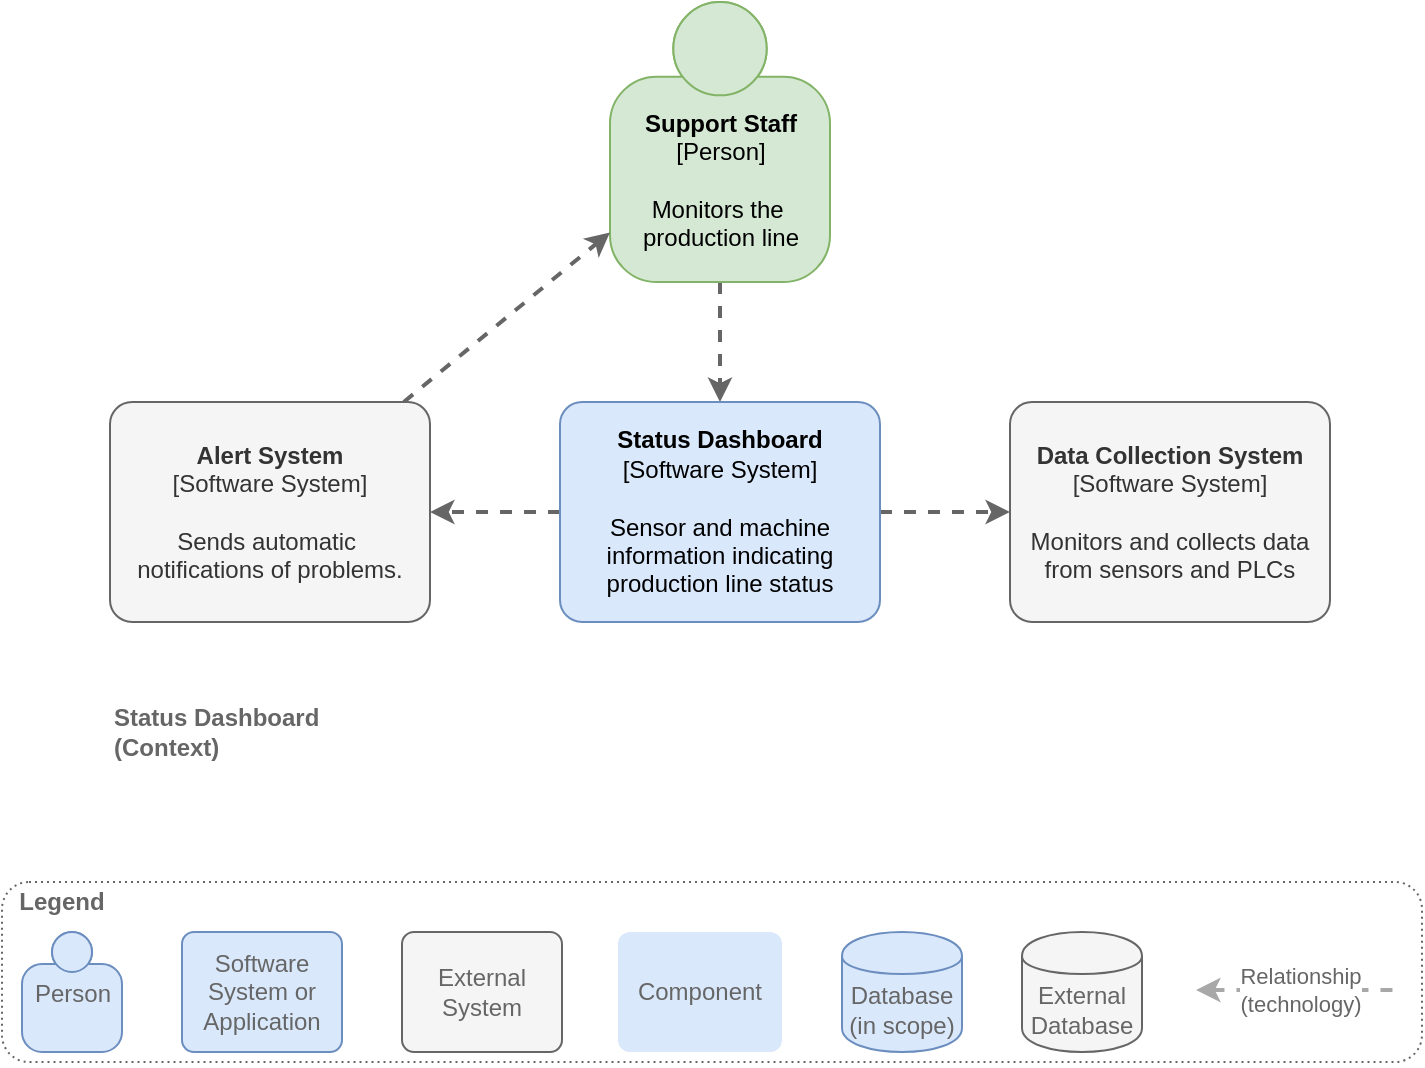 <mxfile version="13.4.9" type="device" pages="4"><diagram id="zNMGI6wU0Mi8Qe2H5Q59" name="C4 Context"><mxGraphModel dx="1029" dy="627" grid="1" gridSize="10" guides="1" tooltips="1" connect="1" arrows="1" fold="1" page="1" pageScale="1" pageWidth="827" pageHeight="1169" math="0" shadow="0"><root><mxCell id="0"/><mxCell id="1" parent="0"/><mxCell id="jk53wvajYcKSA50TNXrv-11" style="edgeStyle=orthogonalEdgeStyle;rounded=0;orthogonalLoop=1;jettySize=auto;html=1;dashed=1;strokeColor=#666666;strokeWidth=2;fillColor=#f5f5f5;" edge="1" parent="1" source="jk53wvajYcKSA50TNXrv-1" target="jk53wvajYcKSA50TNXrv-7"><mxGeometry relative="1" as="geometry"/></mxCell><mxCell id="jk53wvajYcKSA50TNXrv-1" value="&lt;b&gt;Support Staff&lt;/b&gt;&lt;br&gt;&lt;div&gt;[Person]&lt;/div&gt;&lt;br&gt;&lt;div&gt;Monitors the&amp;nbsp;&lt;/div&gt;&lt;div&gt;production line&lt;/div&gt;" style="html=1;dashed=0;whitespace=wrap;fillColor=#d5e8d4;strokeColor=#82b366;shape=mxgraph.c4.person;align=center;points=[[0.5,0,0],[1,0.5,0],[1,0.75,0],[0.75,1,0],[0.5,1,0],[0.25,1,0],[0,0.75,0],[0,0.5,0]];" vertex="1" parent="1"><mxGeometry x="363" y="40" width="110.0" height="140" as="geometry"/></mxCell><mxCell id="jk53wvajYcKSA50TNXrv-9" style="edgeStyle=orthogonalEdgeStyle;rounded=0;orthogonalLoop=1;jettySize=auto;html=1;dashed=1;strokeWidth=2;fillColor=#f5f5f5;strokeColor=#666666;" edge="1" parent="1" source="jk53wvajYcKSA50TNXrv-7" target="jk53wvajYcKSA50TNXrv-8"><mxGeometry relative="1" as="geometry"/></mxCell><mxCell id="jk53wvajYcKSA50TNXrv-20" style="edgeStyle=none;rounded=0;orthogonalLoop=1;jettySize=auto;html=1;dashed=1;strokeColor=#666666;strokeWidth=2;fillColor=#f5f5f5;" edge="1" parent="1" source="jk53wvajYcKSA50TNXrv-7" target="jk53wvajYcKSA50TNXrv-12"><mxGeometry relative="1" as="geometry"><mxPoint x="513" y="295" as="targetPoint"/></mxGeometry></mxCell><UserObject label="&lt;b&gt;Status Dashboard&lt;/b&gt;&lt;div&gt;[Software System]&lt;/div&gt;&lt;br&gt;&lt;div&gt;Sensor and machine information indicating production line status&lt;/div&gt;" link="data:page/id,7UhaJ9ljh7ebol46HkWr" id="jk53wvajYcKSA50TNXrv-7"><mxCell style="rounded=1;whiteSpace=wrap;html=1;labelBackgroundColor=none;fillColor=#dae8fc;align=center;arcSize=10;strokeColor=#6c8ebf;points=[[0.25,0,0],[0.5,0,0],[0.75,0,0],[1,0.25,0],[1,0.5,0],[1,0.75,0],[0.75,1,0],[0.5,1,0],[0.25,1,0],[0,0.75,0],[0,0.5,0],[0,0.25,0]];" vertex="1" parent="1"><mxGeometry x="338" y="240" width="160" height="110.0" as="geometry"/></mxCell></UserObject><mxCell id="jk53wvajYcKSA50TNXrv-14" style="rounded=0;orthogonalLoop=1;jettySize=auto;html=1;dashed=1;strokeColor=#666666;strokeWidth=2;fillColor=#f5f5f5;" edge="1" parent="1" source="jk53wvajYcKSA50TNXrv-8" target="jk53wvajYcKSA50TNXrv-1"><mxGeometry relative="1" as="geometry"/></mxCell><mxCell id="jk53wvajYcKSA50TNXrv-8" value="&lt;b&gt;Alert System&lt;/b&gt;&lt;div&gt;[Software System]&lt;/div&gt;&lt;br&gt;&lt;div&gt;Sends automatic&amp;nbsp;&lt;/div&gt;&lt;div&gt;notifications of problems.&lt;/div&gt;" style="rounded=1;whiteSpace=wrap;html=1;labelBackgroundColor=none;fillColor=#f5f5f5;fontColor=#333333;align=center;arcSize=10;strokeColor=#666666;points=[[0.25,0,0],[0.5,0,0],[0.75,0,0],[1,0.25,0],[1,0.5,0],[1,0.75,0],[0.75,1,0],[0.5,1,0],[0.25,1,0],[0,0.75,0],[0,0.5,0],[0,0.25,0]];" vertex="1" parent="1"><mxGeometry x="113" y="240" width="160" height="110.0" as="geometry"/></mxCell><mxCell id="jk53wvajYcKSA50TNXrv-12" value="&lt;b&gt;Data Collection System&lt;/b&gt;&lt;br&gt;&lt;div&gt;[Software System]&lt;/div&gt;&lt;br&gt;&lt;div&gt;Monitors and collects data from sensors and PLCs&lt;/div&gt;" style="rounded=1;whiteSpace=wrap;html=1;labelBackgroundColor=none;fillColor=#f5f5f5;fontColor=#333333;align=center;arcSize=10;strokeColor=#666666;points=[[0.25,0,0],[0.5,0,0],[0.75,0,0],[1,0.25,0],[1,0.5,0],[1,0.75,0],[0.75,1,0],[0.5,1,0],[0.25,1,0],[0,0.75,0],[0,0.5,0],[0,0.25,0]];" vertex="1" parent="1"><mxGeometry x="563" y="240" width="160" height="110.0" as="geometry"/></mxCell><mxCell id="GE-451ExGiaeum3p-hQv-1" value="&lt;b&gt;Status Dashboard&lt;br&gt;(Context)&lt;/b&gt;" style="text;html=1;align=left;verticalAlign=middle;resizable=0;points=[];autosize=1;fontColor=#666666;" vertex="1" parent="1"><mxGeometry x="113" y="390" width="120" height="30" as="geometry"/></mxCell><mxCell id="h5SEYO69SvPTGG7hqyfk-1" value="" style="group" vertex="1" connectable="0" parent="1"><mxGeometry x="59" y="480" width="710" height="90" as="geometry"/></mxCell><mxCell id="h5SEYO69SvPTGG7hqyfk-2" value="" style="rounded=1;whiteSpace=wrap;html=1;fillColor=none;strokeColor=#666666;dashed=1;dashPattern=1 2;fontColor=#666666;" vertex="1" parent="h5SEYO69SvPTGG7hqyfk-1"><mxGeometry width="710" height="90" as="geometry"/></mxCell><mxCell id="h5SEYO69SvPTGG7hqyfk-3" value="&lt;br&gt;&lt;div&gt;Person&lt;/div&gt;&lt;br&gt;&lt;div&gt;&lt;br&gt;&lt;/div&gt;" style="html=1;dashed=0;whitespace=wrap;fillColor=#DAE8FC;strokeColor=#6C8EBF;shape=mxgraph.c4.person;align=center;points=[[0.5,0,0],[1,0.5,0],[1,0.75,0],[0.75,1,0],[0.5,1,0],[0.25,1,0],[0,0.75,0],[0,0.5,0]];fontColor=#666666;" vertex="1" parent="h5SEYO69SvPTGG7hqyfk-1"><mxGeometry x="10" y="25" width="50" height="60" as="geometry"/></mxCell><mxCell id="h5SEYO69SvPTGG7hqyfk-4" value="Software System or Application" style="rounded=1;whiteSpace=wrap;html=1;labelBackgroundColor=none;fillColor=#dae8fc;align=center;arcSize=10;strokeColor=#6c8ebf;points=[[0.25,0,0],[0.5,0,0],[0.75,0,0],[1,0.25,0],[1,0.5,0],[1,0.75,0],[0.75,1,0],[0.5,1,0],[0.25,1,0],[0,0.75,0],[0,0.5,0],[0,0.25,0]];fontColor=#666666;" vertex="1" parent="h5SEYO69SvPTGG7hqyfk-1"><mxGeometry x="90" y="25" width="80" height="60" as="geometry"/></mxCell><mxCell id="h5SEYO69SvPTGG7hqyfk-5" value="External System" style="rounded=1;whiteSpace=wrap;html=1;labelBackgroundColor=none;fillColor=#f5f5f5;align=center;arcSize=10;strokeColor=#666666;points=[[0.25,0,0],[0.5,0,0],[0.75,0,0],[1,0.25,0],[1,0.5,0],[1,0.75,0],[0.75,1,0],[0.5,1,0],[0.25,1,0],[0,0.75,0],[0,0.5,0],[0,0.25,0]];fontColor=#666666;" vertex="1" parent="h5SEYO69SvPTGG7hqyfk-1"><mxGeometry x="200" y="25" width="80" height="60" as="geometry"/></mxCell><mxCell id="h5SEYO69SvPTGG7hqyfk-6" value="Component" style="rounded=1;whiteSpace=wrap;html=1;labelBackgroundColor=none;fillColor=#dae8fc;align=center;arcSize=10;points=[[0.25,0,0],[0.5,0,0],[0.75,0,0],[1,0.25,0],[1,0.5,0],[1,0.75,0],[0.75,1,0],[0.5,1,0],[0.25,1,0],[0,0.75,0],[0,0.5,0],[0,0.25,0]];strokeColor=none;fontColor=#666666;" vertex="1" parent="h5SEYO69SvPTGG7hqyfk-1"><mxGeometry x="308" y="25" width="82" height="60" as="geometry"/></mxCell><mxCell id="h5SEYO69SvPTGG7hqyfk-7" value="Database&lt;br&gt;(in scope)" style="shape=cylinder;whiteSpace=wrap;html=1;boundedLbl=1;rounded=0;labelBackgroundColor=none;fillColor=#dae8fc;fontSize=12;align=center;strokeColor=#6c8ebf;points=[[0.5,0,0],[1,0.25,0],[1,0.5,0],[1,0.75,0],[0.5,1,0],[0,0.75,0],[0,0.5,0],[0,0.25,0]];fontColor=#666666;" vertex="1" parent="h5SEYO69SvPTGG7hqyfk-1"><mxGeometry x="420" y="25" width="60" height="60" as="geometry"/></mxCell><mxCell id="h5SEYO69SvPTGG7hqyfk-8" value="External Database" style="shape=cylinder;whiteSpace=wrap;html=1;boundedLbl=1;rounded=0;labelBackgroundColor=none;fillColor=#f5f5f5;fontSize=12;align=center;strokeColor=#666666;points=[[0.5,0,0],[1,0.25,0],[1,0.5,0],[1,0.75,0],[0.5,1,0],[0,0.75,0],[0,0.5,0],[0,0.25,0]];fontColor=#666666;" vertex="1" parent="h5SEYO69SvPTGG7hqyfk-1"><mxGeometry x="510" y="25" width="60" height="60" as="geometry"/></mxCell><mxCell id="h5SEYO69SvPTGG7hqyfk-9" value="&lt;div style=&quot;text-align: left&quot;&gt;&lt;div style=&quot;text-align: center&quot;&gt;Relationship&lt;/div&gt;&lt;div style=&quot;text-align: center&quot;&gt;(technology)&lt;/div&gt;&lt;/div&gt;" style="edgeStyle=none;rounded=0;html=1;jettySize=auto;orthogonalLoop=1;strokeColor=#A8A8A8;strokeWidth=2;jumpStyle=none;dashed=1;startArrow=classic;startFill=1;endArrow=none;endFill=0;fontColor=#666666;" edge="1" parent="h5SEYO69SvPTGG7hqyfk-1"><mxGeometry width="200" relative="1" as="geometry"><mxPoint x="597" y="54" as="sourcePoint"/><mxPoint x="700" y="54" as="targetPoint"/></mxGeometry></mxCell><mxCell id="h5SEYO69SvPTGG7hqyfk-10" value="Legend" style="text;html=1;strokeColor=none;fillColor=none;align=center;verticalAlign=middle;whiteSpace=wrap;rounded=0;fontStyle=1;fontColor=#666666;" vertex="1" parent="h5SEYO69SvPTGG7hqyfk-1"><mxGeometry x="10" width="40" height="20" as="geometry"/></mxCell></root></mxGraphModel></diagram><diagram id="7UhaJ9ljh7ebol46HkWr" name="C4 Container"><mxGraphModel dx="1856" dy="627" grid="1" gridSize="10" guides="1" tooltips="1" connect="1" arrows="1" fold="1" page="1" pageScale="1" pageWidth="827" pageHeight="1169" math="0" shadow="0"><root><mxCell id="6M9tTkYtrs8H_QPtwX7E-0"/><mxCell id="6M9tTkYtrs8H_QPtwX7E-1" parent="6M9tTkYtrs8H_QPtwX7E-0"/><mxCell id="Lo3G5a3L0KlLAlPScO4L-8" value="&lt;div style=&quot;text-align: left&quot;&gt;&lt;b&gt;Status Dashboard&lt;/b&gt;&lt;/div&gt;&lt;div style=&quot;text-align: left&quot;&gt;&lt;b&gt;[Container]&lt;/b&gt;&lt;/div&gt;" style="rounded=1;whiteSpace=wrap;html=1;labelBackgroundColor=none;align=left;arcSize=1;verticalAlign=bottom;points=[[0.25,0,0],[0.5,0,0],[0.75,0,0],[1,0.25,0],[1,0.5,0],[1,0.75,0],[0.75,1,0],[0.5,1,0],[0.25,1,0],[0,0.75,0],[0,0.5,0],[0,0.25,0]];strokeColor=#666666;fontColor=#666666;" vertex="1" parent="6M9tTkYtrs8H_QPtwX7E-1"><mxGeometry x="55" y="200" width="565" height="370" as="geometry"/></mxCell><mxCell id="Yp7cin7JLuj4T4xYWAXs-0" style="edgeStyle=orthogonalEdgeStyle;rounded=0;orthogonalLoop=1;jettySize=auto;html=1;dashed=1;strokeColor=#666666;strokeWidth=2;fillColor=#f5f5f5;" edge="1" parent="6M9tTkYtrs8H_QPtwX7E-1" source="Yp7cin7JLuj4T4xYWAXs-1" target="Yp7cin7JLuj4T4xYWAXs-4"><mxGeometry relative="1" as="geometry"/></mxCell><mxCell id="Yp7cin7JLuj4T4xYWAXs-1" value="&lt;b&gt;Support Staff&lt;/b&gt;&lt;br&gt;&lt;div&gt;[Person]&lt;/div&gt;&lt;br&gt;&lt;div&gt;Monitors the&amp;nbsp;&lt;/div&gt;&lt;div&gt;production line&lt;/div&gt;" style="html=1;dashed=0;whitespace=wrap;fillColor=#d5e8d4;strokeColor=#82b366;shape=mxgraph.c4.person;align=center;points=[[0.5,0,0],[1,0.5,0],[1,0.75,0],[0.75,1,0],[0.5,1,0],[0.25,1,0],[0,0.75,0],[0,0.5,0]];" vertex="1" parent="6M9tTkYtrs8H_QPtwX7E-1"><mxGeometry x="369" y="40" width="110.0" height="140" as="geometry"/></mxCell><mxCell id="Yp7cin7JLuj4T4xYWAXs-2" style="edgeStyle=orthogonalEdgeStyle;rounded=0;orthogonalLoop=1;jettySize=auto;html=1;dashed=1;strokeWidth=2;fillColor=#f5f5f5;strokeColor=#666666;" edge="1" parent="6M9tTkYtrs8H_QPtwX7E-1" source="Yp7cin7JLuj4T4xYWAXs-4" target="Yp7cin7JLuj4T4xYWAXs-6"><mxGeometry relative="1" as="geometry"/></mxCell><mxCell id="pFiWOoE0-NWYzhs1r_mV-3" value="Makes API calls to&lt;br&gt;(REST API)" style="edgeLabel;html=1;align=center;verticalAlign=middle;resizable=0;points=[];" vertex="1" connectable="0" parent="Yp7cin7JLuj4T4xYWAXs-2"><mxGeometry x="0.15" relative="1" as="geometry"><mxPoint as="offset"/></mxGeometry></mxCell><mxCell id="Yp7cin7JLuj4T4xYWAXs-10" style="edgeStyle=none;rounded=0;orthogonalLoop=1;jettySize=auto;html=1;dashed=1;strokeColor=#666666;strokeWidth=2;fillColor=#f5f5f5;" edge="1" parent="6M9tTkYtrs8H_QPtwX7E-1" source="Lo3G5a3L0KlLAlPScO4L-0" target="Yp7cin7JLuj4T4xYWAXs-8"><mxGeometry relative="1" as="geometry"/></mxCell><mxCell id="Yp7cin7JLuj4T4xYWAXs-11" value="Makes API calls to&amp;nbsp;&lt;br&gt;(REST API)" style="edgeLabel;html=1;align=center;verticalAlign=middle;resizable=0;points=[];" vertex="1" connectable="0" parent="Yp7cin7JLuj4T4xYWAXs-10"><mxGeometry x="-0.481" relative="1" as="geometry"><mxPoint x="28" as="offset"/></mxGeometry></mxCell><UserObject label="&lt;b&gt;Web Application&lt;/b&gt;&lt;div&gt;[Container: HTML5/ JavaScript]&lt;/div&gt;&lt;br&gt;&lt;div&gt;Status Dashboard&lt;/div&gt;" link="data:page/id,2XVK7RYDKxdhMDquu4st" id="Yp7cin7JLuj4T4xYWAXs-4"><mxCell style="rounded=1;whiteSpace=wrap;html=1;labelBackgroundColor=none;fillColor=#dae8fc;fontColor=#000000;align=center;arcSize=10;strokeColor=#6c8ebf;points=[[0.25,0,0],[0.5,0,0],[0.75,0,0],[1,0.25,0],[1,0.5,0],[1,0.75,0],[0.75,1,0],[0.5,1,0],[0.25,1,0],[0,0.75,0],[0,0.5,0],[0,0.25,0]];fontFamily=Helvetica;fontSize=12;" vertex="1" parent="6M9tTkYtrs8H_QPtwX7E-1"><mxGeometry x="344" y="230" width="160" height="110.0" as="geometry"/></mxCell></UserObject><mxCell id="Yp7cin7JLuj4T4xYWAXs-5" style="rounded=0;orthogonalLoop=1;jettySize=auto;html=1;dashed=1;strokeColor=#666666;strokeWidth=2;fillColor=#f5f5f5;edgeStyle=orthogonalEdgeStyle;" edge="1" parent="6M9tTkYtrs8H_QPtwX7E-1" source="Yp7cin7JLuj4T4xYWAXs-6" target="Yp7cin7JLuj4T4xYWAXs-1"><mxGeometry relative="1" as="geometry"><Array as="points"><mxPoint x="-60" y="130"/></Array></mxGeometry></mxCell><mxCell id="pFiWOoE0-NWYzhs1r_mV-5" value="Sends notifications to&lt;br&gt;(SMS)" style="edgeLabel;html=1;align=center;verticalAlign=middle;resizable=0;points=[];" vertex="1" connectable="0" parent="Yp7cin7JLuj4T4xYWAXs-5"><mxGeometry x="0.335" y="-1" relative="1" as="geometry"><mxPoint as="offset"/></mxGeometry></mxCell><mxCell id="Yp7cin7JLuj4T4xYWAXs-6" value="&lt;b&gt;Alert System&lt;/b&gt;&lt;div&gt;[Software System]&lt;/div&gt;&lt;br&gt;&lt;div&gt;Sends automatic&amp;nbsp;&lt;/div&gt;&lt;div&gt;notifications of problems.&lt;/div&gt;" style="rounded=1;whiteSpace=wrap;html=1;labelBackgroundColor=none;fillColor=#f5f5f5;fontColor=#333333;align=center;arcSize=10;strokeColor=#666666;points=[[0.25,0,0],[0.5,0,0],[0.75,0,0],[1,0.25,0],[1,0.5,0],[1,0.75,0],[0.75,1,0],[0.5,1,0],[0.25,1,0],[0,0.75,0],[0,0.5,0],[0,0.25,0]];" vertex="1" parent="6M9tTkYtrs8H_QPtwX7E-1"><mxGeometry x="-140" y="230" width="160" height="110.0" as="geometry"/></mxCell><mxCell id="Yp7cin7JLuj4T4xYWAXs-9" style="edgeStyle=none;rounded=0;orthogonalLoop=1;jettySize=auto;html=1;dashed=1;strokeColor=#666666;strokeWidth=2;fillColor=#f5f5f5;" edge="1" parent="6M9tTkYtrs8H_QPtwX7E-1" source="Yp7cin7JLuj4T4xYWAXs-7" target="Yp7cin7JLuj4T4xYWAXs-8"><mxGeometry relative="1" as="geometry"/></mxCell><mxCell id="pFiWOoE0-NWYzhs1r_mV-6" value="Writes to&lt;br&gt;(Influx REST)" style="edgeLabel;html=1;align=center;verticalAlign=middle;resizable=0;points=[];" vertex="1" connectable="0" parent="Yp7cin7JLuj4T4xYWAXs-9"><mxGeometry x="-0.384" relative="1" as="geometry"><mxPoint y="10" as="offset"/></mxGeometry></mxCell><mxCell id="Yp7cin7JLuj4T4xYWAXs-7" value="&lt;b&gt;Data Collection System&lt;/b&gt;&lt;br&gt;&lt;div&gt;[Software System]&lt;/div&gt;&lt;br&gt;&lt;div&gt;Monitors and collects data from sensors and PLCs&lt;/div&gt;" style="rounded=1;whiteSpace=wrap;html=1;labelBackgroundColor=none;fillColor=#f5f5f5;fontColor=#333333;align=center;arcSize=10;strokeColor=#666666;points=[[0.25,0,0],[0.5,0,0],[0.75,0,0],[1,0.25,0],[1,0.5,0],[1,0.75,0],[0.75,1,0],[0.5,1,0],[0.25,1,0],[0,0.75,0],[0,0.5,0],[0,0.25,0]];" vertex="1" parent="6M9tTkYtrs8H_QPtwX7E-1"><mxGeometry x="650" y="230" width="160" height="110.0" as="geometry"/></mxCell><mxCell id="Yp7cin7JLuj4T4xYWAXs-8" value="&lt;span&gt;&lt;b&gt;Database&lt;/b&gt;&lt;/span&gt;&lt;div&gt;[Container:&amp;nbsp;Time Series Database (Influx)]&lt;/div&gt;&lt;br&gt;&lt;div&gt;Description&lt;/div&gt;" style="shape=cylinder;whiteSpace=wrap;html=1;boundedLbl=1;rounded=0;labelBackgroundColor=none;fillColor=#f5f5f5;fontSize=12;fontColor=#333333;align=center;strokeColor=#666666;points=[[0.5,0,0],[1,0.25,0],[1,0.5,0],[1,0.75,0],[0.5,1,0],[0,0.75,0],[0,0.5,0],[0,0.25,0]];" vertex="1" parent="6M9tTkYtrs8H_QPtwX7E-1"><mxGeometry x="650" y="405" width="160" height="140" as="geometry"/></mxCell><mxCell id="Lo3G5a3L0KlLAlPScO4L-4" style="edgeStyle=none;rounded=0;orthogonalLoop=1;jettySize=auto;html=1;dashed=1;strokeColor=#666666;strokeWidth=2;fillColor=#f5f5f5;" edge="1" parent="6M9tTkYtrs8H_QPtwX7E-1" source="Lo3G5a3L0KlLAlPScO4L-0" target="Lo3G5a3L0KlLAlPScO4L-2"><mxGeometry relative="1" as="geometry"/></mxCell><mxCell id="pFiWOoE0-NWYzhs1r_mV-0" value="Sends data to&lt;br&gt;(JSON)" style="edgeLabel;html=1;align=center;verticalAlign=middle;resizable=0;points=[];" vertex="1" connectable="0" parent="Lo3G5a3L0KlLAlPScO4L-4"><mxGeometry x="0.024" y="-1" relative="1" as="geometry"><mxPoint as="offset"/></mxGeometry></mxCell><mxCell id="Lo3G5a3L0KlLAlPScO4L-0" value="&lt;span&gt;&lt;b&gt;API Service&lt;/b&gt;&lt;/span&gt;&lt;br&gt;&lt;div&gt;[Container: Java / Python&lt;span&gt;]&lt;/span&gt;&lt;/div&gt;&lt;br&gt;&lt;div&gt;&lt;br&gt;&lt;/div&gt;" style="rounded=1;whiteSpace=wrap;html=1;labelBackgroundColor=none;fillColor=#dae8fc;fontColor=#000000;align=center;arcSize=10;strokeColor=#6c8ebf;points=[[0.25,0,0],[0.5,0,0],[0.75,0,0],[1,0.25,0],[1,0.5,0],[1,0.75,0],[0.75,1,0],[0.5,1,0],[0.25,1,0],[0,0.75,0],[0,0.5,0],[0,0.25,0]];" vertex="1" parent="6M9tTkYtrs8H_QPtwX7E-1"><mxGeometry x="344" y="420" width="160" height="110.0" as="geometry"/></mxCell><mxCell id="Lo3G5a3L0KlLAlPScO4L-1" value="" style="edgeStyle=none;rounded=0;orthogonalLoop=1;jettySize=auto;html=1;dashed=1;strokeColor=#666666;strokeWidth=2;fillColor=#f5f5f5;" edge="1" parent="6M9tTkYtrs8H_QPtwX7E-1" source="Yp7cin7JLuj4T4xYWAXs-4" target="Lo3G5a3L0KlLAlPScO4L-0"><mxGeometry relative="1" as="geometry"/></mxCell><mxCell id="pFiWOoE0-NWYzhs1r_mV-1" value="Makes requests to &lt;br&gt;(JSON)" style="edgeLabel;html=1;align=center;verticalAlign=middle;resizable=0;points=[];" vertex="1" connectable="0" parent="Lo3G5a3L0KlLAlPScO4L-1"><mxGeometry x="-0.35" y="-1" relative="1" as="geometry"><mxPoint as="offset"/></mxGeometry></mxCell><mxCell id="Lo3G5a3L0KlLAlPScO4L-6" style="edgeStyle=none;rounded=0;orthogonalLoop=1;jettySize=auto;html=1;dashed=1;strokeColor=#666666;strokeWidth=2;fillColor=#f5f5f5;" edge="1" parent="6M9tTkYtrs8H_QPtwX7E-1" source="Lo3G5a3L0KlLAlPScO4L-2" target="Yp7cin7JLuj4T4xYWAXs-4"><mxGeometry relative="1" as="geometry"/></mxCell><mxCell id="pFiWOoE0-NWYzhs1r_mV-2" value="Sends data to&lt;br&gt;(HTML)" style="edgeLabel;html=1;align=center;verticalAlign=middle;resizable=0;points=[];" vertex="1" connectable="0" parent="Lo3G5a3L0KlLAlPScO4L-6"><mxGeometry x="-0.12" y="2" relative="1" as="geometry"><mxPoint as="offset"/></mxGeometry></mxCell><mxCell id="Lo3G5a3L0KlLAlPScO4L-2" value="&lt;span&gt;&lt;b&gt;Visualisation Dashboard&lt;/b&gt;&lt;/span&gt;&lt;br&gt;&lt;div&gt;[Container: Graphics libraries&amp;nbsp;&lt;span&gt;]&lt;/span&gt;&lt;/div&gt;&lt;br&gt;&lt;div&gt;&lt;br&gt;&lt;/div&gt;" style="rounded=1;whiteSpace=wrap;html=1;labelBackgroundColor=none;fillColor=#dae8fc;fontColor=#000000;align=center;arcSize=10;strokeColor=#6c8ebf;points=[[0.25,0,0],[0.5,0,0],[0.75,0,0],[1,0.25,0],[1,0.5,0],[1,0.75,0],[0.75,1,0],[0.5,1,0],[0.25,1,0],[0,0.75,0],[0,0.5,0],[0,0.25,0]];" vertex="1" parent="6M9tTkYtrs8H_QPtwX7E-1"><mxGeometry x="80" y="420" width="160" height="110.0" as="geometry"/></mxCell><mxCell id="QiddRuxN7tb21-jYyMJE-0" value="" style="group" vertex="1" connectable="0" parent="6M9tTkYtrs8H_QPtwX7E-1"><mxGeometry x="59" y="640" width="710" height="90" as="geometry"/></mxCell><mxCell id="QiddRuxN7tb21-jYyMJE-1" value="" style="rounded=1;whiteSpace=wrap;html=1;fillColor=none;strokeColor=#666666;dashed=1;dashPattern=1 2;fontColor=#666666;" vertex="1" parent="QiddRuxN7tb21-jYyMJE-0"><mxGeometry width="710" height="90" as="geometry"/></mxCell><mxCell id="QiddRuxN7tb21-jYyMJE-2" value="&lt;br&gt;&lt;div&gt;Person&lt;/div&gt;&lt;br&gt;&lt;div&gt;&lt;br&gt;&lt;/div&gt;" style="html=1;dashed=0;whitespace=wrap;fillColor=#DAE8FC;strokeColor=#6C8EBF;shape=mxgraph.c4.person;align=center;points=[[0.5,0,0],[1,0.5,0],[1,0.75,0],[0.75,1,0],[0.5,1,0],[0.25,1,0],[0,0.75,0],[0,0.5,0]];fontColor=#666666;" vertex="1" parent="QiddRuxN7tb21-jYyMJE-0"><mxGeometry x="10" y="25" width="50" height="60" as="geometry"/></mxCell><mxCell id="QiddRuxN7tb21-jYyMJE-3" value="Software System or Application" style="rounded=1;whiteSpace=wrap;html=1;labelBackgroundColor=none;fillColor=#dae8fc;align=center;arcSize=10;strokeColor=#6c8ebf;points=[[0.25,0,0],[0.5,0,0],[0.75,0,0],[1,0.25,0],[1,0.5,0],[1,0.75,0],[0.75,1,0],[0.5,1,0],[0.25,1,0],[0,0.75,0],[0,0.5,0],[0,0.25,0]];fontColor=#666666;" vertex="1" parent="QiddRuxN7tb21-jYyMJE-0"><mxGeometry x="90" y="25" width="80" height="60" as="geometry"/></mxCell><mxCell id="QiddRuxN7tb21-jYyMJE-4" value="External System" style="rounded=1;whiteSpace=wrap;html=1;labelBackgroundColor=none;fillColor=#f5f5f5;align=center;arcSize=10;strokeColor=#666666;points=[[0.25,0,0],[0.5,0,0],[0.75,0,0],[1,0.25,0],[1,0.5,0],[1,0.75,0],[0.75,1,0],[0.5,1,0],[0.25,1,0],[0,0.75,0],[0,0.5,0],[0,0.25,0]];fontColor=#666666;" vertex="1" parent="QiddRuxN7tb21-jYyMJE-0"><mxGeometry x="200" y="25" width="80" height="60" as="geometry"/></mxCell><mxCell id="QiddRuxN7tb21-jYyMJE-5" value="Component" style="rounded=1;whiteSpace=wrap;html=1;labelBackgroundColor=none;fillColor=#dae8fc;align=center;arcSize=10;points=[[0.25,0,0],[0.5,0,0],[0.75,0,0],[1,0.25,0],[1,0.5,0],[1,0.75,0],[0.75,1,0],[0.5,1,0],[0.25,1,0],[0,0.75,0],[0,0.5,0],[0,0.25,0]];strokeColor=none;fontColor=#666666;" vertex="1" parent="QiddRuxN7tb21-jYyMJE-0"><mxGeometry x="308" y="25" width="82" height="60" as="geometry"/></mxCell><mxCell id="QiddRuxN7tb21-jYyMJE-6" value="Database&lt;br&gt;(in scope)" style="shape=cylinder;whiteSpace=wrap;html=1;boundedLbl=1;rounded=0;labelBackgroundColor=none;fillColor=#dae8fc;fontSize=12;align=center;strokeColor=#6c8ebf;points=[[0.5,0,0],[1,0.25,0],[1,0.5,0],[1,0.75,0],[0.5,1,0],[0,0.75,0],[0,0.5,0],[0,0.25,0]];fontColor=#666666;" vertex="1" parent="QiddRuxN7tb21-jYyMJE-0"><mxGeometry x="420" y="25" width="60" height="60" as="geometry"/></mxCell><mxCell id="QiddRuxN7tb21-jYyMJE-7" value="External Database" style="shape=cylinder;whiteSpace=wrap;html=1;boundedLbl=1;rounded=0;labelBackgroundColor=none;fillColor=#f5f5f5;fontSize=12;align=center;strokeColor=#666666;points=[[0.5,0,0],[1,0.25,0],[1,0.5,0],[1,0.75,0],[0.5,1,0],[0,0.75,0],[0,0.5,0],[0,0.25,0]];fontColor=#666666;" vertex="1" parent="QiddRuxN7tb21-jYyMJE-0"><mxGeometry x="510" y="25" width="60" height="60" as="geometry"/></mxCell><mxCell id="QiddRuxN7tb21-jYyMJE-8" value="&lt;div style=&quot;text-align: left&quot;&gt;&lt;div style=&quot;text-align: center&quot;&gt;Relationship&lt;/div&gt;&lt;div style=&quot;text-align: center&quot;&gt;(technology)&lt;/div&gt;&lt;/div&gt;" style="edgeStyle=none;rounded=0;html=1;jettySize=auto;orthogonalLoop=1;strokeColor=#A8A8A8;strokeWidth=2;jumpStyle=none;dashed=1;startArrow=classic;startFill=1;endArrow=none;endFill=0;fontColor=#666666;" edge="1" parent="QiddRuxN7tb21-jYyMJE-0"><mxGeometry width="200" relative="1" as="geometry"><mxPoint x="597" y="54" as="sourcePoint"/><mxPoint x="700" y="54" as="targetPoint"/></mxGeometry></mxCell><mxCell id="QiddRuxN7tb21-jYyMJE-9" value="Legend" style="text;html=1;strokeColor=none;fillColor=none;align=center;verticalAlign=middle;whiteSpace=wrap;rounded=0;fontStyle=1;fontColor=#666666;" vertex="1" parent="QiddRuxN7tb21-jYyMJE-0"><mxGeometry x="10" width="40" height="20" as="geometry"/></mxCell></root></mxGraphModel></diagram><diagram id="2XVK7RYDKxdhMDquu4st" name="C4 Component"><mxGraphModel dx="1029" dy="627" grid="1" gridSize="10" guides="1" tooltips="1" connect="1" arrows="1" fold="1" page="1" pageScale="1" pageWidth="827" pageHeight="1169" math="0" shadow="0"><root><mxCell id="AVTp8zRlv71y_wTY7c-L-0"/><mxCell id="AVTp8zRlv71y_wTY7c-L-1" parent="AVTp8zRlv71y_wTY7c-L-0"/><mxCell id="ES5Gq84RkO1n-74JwgUG-0" value="&lt;div style=&quot;text-align: left&quot;&gt;&lt;b&gt;Web Application&lt;/b&gt;&lt;/div&gt;&lt;div style=&quot;text-align: left&quot;&gt;&lt;b&gt;[Component]&lt;/b&gt;&lt;/div&gt;" style="rounded=1;whiteSpace=wrap;html=1;labelBackgroundColor=none;fillColor=#ffffff;align=left;arcSize=1;verticalAlign=bottom;points=[[0.25,0,0],[0.5,0,0],[0.75,0,0],[1,0.25,0],[1,0.5,0],[1,0.75,0],[0.75,1,0],[0.5,1,0],[0.25,1,0],[0,0.75,0],[0,0.5,0],[0,0.25,0]];strokeColor=#666666;fontColor=#666666;" vertex="1" parent="AVTp8zRlv71y_wTY7c-L-1"><mxGeometry x="34" y="190" width="740" height="550" as="geometry"/></mxCell><mxCell id="ES5Gq84RkO1n-74JwgUG-1" style="edgeStyle=orthogonalEdgeStyle;rounded=0;orthogonalLoop=1;jettySize=auto;html=1;dashed=1;strokeColor=#666666;strokeWidth=2;fillColor=#f5f5f5;" edge="1" parent="AVTp8zRlv71y_wTY7c-L-1" source="ES5Gq84RkO1n-74JwgUG-2" target="ES5Gq84RkO1n-74JwgUG-3"><mxGeometry relative="1" as="geometry"/></mxCell><mxCell id="ES5Gq84RkO1n-74JwgUG-2" value="&lt;b&gt;Support Staff&lt;/b&gt;&lt;br&gt;&lt;div&gt;[Person]&lt;/div&gt;&lt;br&gt;&lt;div&gt;Monitors the&amp;nbsp;&lt;/div&gt;&lt;div&gt;production line&lt;/div&gt;" style="html=1;dashed=0;whitespace=wrap;fillColor=#d5e8d4;strokeColor=#82b366;shape=mxgraph.c4.person;align=center;points=[[0.5,0,0],[1,0.5,0],[1,0.75,0],[0.75,1,0],[0.5,1,0],[0.25,1,0],[0,0.75,0],[0,0.5,0]];" vertex="1" parent="AVTp8zRlv71y_wTY7c-L-1"><mxGeometry x="468" y="40" width="110.0" height="140" as="geometry"/></mxCell><mxCell id="ES5Gq84RkO1n-74JwgUG-13" value="" style="edgeStyle=orthogonalEdgeStyle;rounded=0;orthogonalLoop=1;jettySize=auto;html=1;dashed=1;strokeColor=#666666;strokeWidth=2;fillColor=#f5f5f5;" edge="1" parent="AVTp8zRlv71y_wTY7c-L-1" source="ES5Gq84RkO1n-74JwgUG-3" target="ES5Gq84RkO1n-74JwgUG-12"><mxGeometry relative="1" as="geometry"/></mxCell><mxCell id="ES5Gq84RkO1n-74JwgUG-29" value="Sends requests&lt;br&gt;(HTTPS)" style="edgeLabel;html=1;align=center;verticalAlign=middle;resizable=0;points=[];" vertex="1" connectable="0" parent="ES5Gq84RkO1n-74JwgUG-13"><mxGeometry x="-0.095" relative="1" as="geometry"><mxPoint as="offset"/></mxGeometry></mxCell><mxCell id="ES5Gq84RkO1n-74JwgUG-21" value="" style="rounded=0;orthogonalLoop=1;jettySize=auto;html=1;dashed=1;strokeColor=#666666;strokeWidth=2;fillColor=#f5f5f5;" edge="1" parent="AVTp8zRlv71y_wTY7c-L-1" source="ES5Gq84RkO1n-74JwgUG-3" target="ES5Gq84RkO1n-74JwgUG-20"><mxGeometry relative="1" as="geometry"/></mxCell><mxCell id="ES5Gq84RkO1n-74JwgUG-22" value="" style="edgeStyle=none;rounded=0;orthogonalLoop=1;jettySize=auto;html=1;dashed=1;strokeColor=#666666;strokeWidth=2;fillColor=#f5f5f5;" edge="1" parent="AVTp8zRlv71y_wTY7c-L-1" source="ES5Gq84RkO1n-74JwgUG-3" target="ES5Gq84RkO1n-74JwgUG-20"><mxGeometry relative="1" as="geometry"/></mxCell><mxCell id="ES5Gq84RkO1n-74JwgUG-30" value="Set up parameters&lt;br&gt;(HTML)" style="edgeLabel;html=1;align=center;verticalAlign=middle;resizable=0;points=[];" vertex="1" connectable="0" parent="ES5Gq84RkO1n-74JwgUG-22"><mxGeometry x="-0.302" y="1" relative="1" as="geometry"><mxPoint x="12" y="29" as="offset"/></mxGeometry></mxCell><mxCell id="ES5Gq84RkO1n-74JwgUG-3" value="&lt;b&gt;Web Application&lt;/b&gt;&lt;div&gt;[Component: HTML5/ JavaScript]&lt;/div&gt;&lt;br&gt;&lt;div&gt;Status dashboard&lt;/div&gt;" style="rounded=1;whiteSpace=wrap;html=1;labelBackgroundColor=none;fillColor=#dae8fc;fontColor=#000000;align=center;arcSize=10;points=[[0.25,0,0],[0.5,0,0],[0.75,0,0],[1,0.25,0],[1,0.5,0],[1,0.75,0],[0.75,1,0],[0.5,1,0],[0.25,1,0],[0,0.75,0],[0,0.5,0],[0,0.25,0]];fontFamily=Helvetica;fontSize=12;dashed=1;strokeWidth=2;strokeColor=none;" vertex="1" parent="AVTp8zRlv71y_wTY7c-L-1"><mxGeometry x="443" y="210" width="160" height="110.0" as="geometry"/></mxCell><mxCell id="ES5Gq84RkO1n-74JwgUG-4" style="edgeStyle=none;rounded=0;orthogonalLoop=1;jettySize=auto;html=1;dashed=1;strokeColor=#666666;strokeWidth=2;fillColor=#f5f5f5;" edge="1" parent="AVTp8zRlv71y_wTY7c-L-1" source="ES5Gq84RkO1n-74JwgUG-6" target="ES5Gq84RkO1n-74JwgUG-11"><mxGeometry relative="1" as="geometry"/></mxCell><mxCell id="ES5Gq84RkO1n-74JwgUG-5" value="Sends data to&lt;br&gt;(JSON)" style="edgeLabel;html=1;align=center;verticalAlign=middle;resizable=0;points=[];" vertex="1" connectable="0" parent="ES5Gq84RkO1n-74JwgUG-4"><mxGeometry x="0.024" y="-1" relative="1" as="geometry"><mxPoint as="offset"/></mxGeometry></mxCell><mxCell id="ES5Gq84RkO1n-74JwgUG-6" value="&lt;span&gt;&lt;b&gt;API Service&lt;/b&gt;&lt;/span&gt;&lt;br&gt;&lt;div&gt;[Container: Java / Python&lt;span&gt;]&lt;/span&gt;&lt;/div&gt;&lt;br&gt;&lt;div&gt;&lt;br&gt;&lt;/div&gt;" style="rounded=1;whiteSpace=wrap;html=1;labelBackgroundColor=none;fillColor=#dae8fc;align=center;arcSize=10;strokeColor=#6c8ebf;points=[[0.25,0,0],[0.5,0,0],[0.75,0,0],[1,0.25,0],[1,0.5,0],[1,0.75,0],[0.75,1,0],[0.5,1,0],[0.25,1,0],[0,0.75,0],[0,0.5,0],[0,0.25,0]];" vertex="1" parent="AVTp8zRlv71y_wTY7c-L-1"><mxGeometry x="534" y="760" width="160" height="110.0" as="geometry"/></mxCell><mxCell id="ES5Gq84RkO1n-74JwgUG-7" value="" style="edgeStyle=none;rounded=0;orthogonalLoop=1;jettySize=auto;html=1;dashed=1;strokeColor=#666666;strokeWidth=2;fillColor=#f5f5f5;" edge="1" parent="AVTp8zRlv71y_wTY7c-L-1" source="ES5Gq84RkO1n-74JwgUG-20" target="ES5Gq84RkO1n-74JwgUG-6"><mxGeometry relative="1" as="geometry"/></mxCell><mxCell id="ES5Gq84RkO1n-74JwgUG-8" value="Makes requests to &lt;br&gt;(JSON)" style="edgeLabel;html=1;align=center;verticalAlign=middle;resizable=0;points=[];" vertex="1" connectable="0" parent="ES5Gq84RkO1n-74JwgUG-7"><mxGeometry x="-0.35" y="-1" relative="1" as="geometry"><mxPoint x="1" y="25" as="offset"/></mxGeometry></mxCell><mxCell id="ES5Gq84RkO1n-74JwgUG-9" style="edgeStyle=none;rounded=0;orthogonalLoop=1;jettySize=auto;html=1;dashed=1;strokeColor=#666666;strokeWidth=2;fillColor=#f5f5f5;" edge="1" parent="AVTp8zRlv71y_wTY7c-L-1" source="ES5Gq84RkO1n-74JwgUG-23" target="ES5Gq84RkO1n-74JwgUG-11"><mxGeometry relative="1" as="geometry"><mxPoint x="484" y="750" as="sourcePoint"/><Array as="points"/></mxGeometry></mxCell><mxCell id="ES5Gq84RkO1n-74JwgUG-10" value="Makes requests to&lt;br&gt;(JSON)" style="edgeLabel;html=1;align=center;verticalAlign=middle;resizable=0;points=[];" vertex="1" connectable="0" parent="ES5Gq84RkO1n-74JwgUG-9"><mxGeometry x="-0.12" y="2" relative="1" as="geometry"><mxPoint x="-2" as="offset"/></mxGeometry></mxCell><mxCell id="PCG8gcQeVhwaPLpX8yrA-0" style="edgeStyle=none;rounded=0;orthogonalLoop=1;jettySize=auto;html=1;entryX=1;entryY=0.5;entryDx=0;entryDy=0;entryPerimeter=0;dashed=1;strokeColor=#666666;strokeWidth=2;fillColor=#f5f5f5;" edge="1" parent="AVTp8zRlv71y_wTY7c-L-1" source="ES5Gq84RkO1n-74JwgUG-11" target="ES5Gq84RkO1n-74JwgUG-3"><mxGeometry relative="1" as="geometry"><Array as="points"><mxPoint x="374" y="920"/><mxPoint x="564" y="920"/><mxPoint x="794" y="920"/><mxPoint x="794" y="265"/></Array></mxGeometry></mxCell><mxCell id="6jdDY4TmgQECaQu1bwUK-0" value="Send data to&lt;br&gt;(HTML)" style="edgeLabel;html=1;align=center;verticalAlign=middle;resizable=0;points=[];" vertex="1" connectable="0" parent="PCG8gcQeVhwaPLpX8yrA-0"><mxGeometry x="-0.969" relative="1" as="geometry"><mxPoint as="offset"/></mxGeometry></mxCell><mxCell id="ES5Gq84RkO1n-74JwgUG-11" value="&lt;span&gt;&lt;b&gt;Visualisation Dashboard&lt;/b&gt;&lt;/span&gt;&lt;br&gt;&lt;div&gt;[Container: Graphics libraries&amp;nbsp;&lt;span&gt;]&lt;/span&gt;&lt;/div&gt;&lt;br&gt;&lt;div&gt;&lt;br&gt;&lt;/div&gt;" style="rounded=1;whiteSpace=wrap;html=1;labelBackgroundColor=none;fillColor=#dae8fc;fontColor=#000000;align=center;arcSize=10;strokeColor=#6c8ebf;points=[[0.25,0,0],[0.5,0,0],[0.75,0,0],[1,0.25,0],[1,0.5,0],[1,0.75,0],[0.75,1,0],[0.5,1,0],[0.25,1,0],[0,0.75,0],[0,0.5,0],[0,0.25,0]];" vertex="1" parent="AVTp8zRlv71y_wTY7c-L-1"><mxGeometry x="294" y="760" width="160" height="110.0" as="geometry"/></mxCell><mxCell id="ES5Gq84RkO1n-74JwgUG-15" value="" style="edgeStyle=orthogonalEdgeStyle;rounded=0;orthogonalLoop=1;jettySize=auto;html=1;dashed=1;strokeColor=#666666;strokeWidth=2;fillColor=#f5f5f5;" edge="1" parent="AVTp8zRlv71y_wTY7c-L-1" source="ES5Gq84RkO1n-74JwgUG-12" target="ES5Gq84RkO1n-74JwgUG-14"><mxGeometry relative="1" as="geometry"/></mxCell><mxCell id="ES5Gq84RkO1n-74JwgUG-28" value="Verifies access&lt;br&gt;(REST API)" style="edgeLabel;html=1;align=center;verticalAlign=middle;resizable=0;points=[];" vertex="1" connectable="0" parent="ES5Gq84RkO1n-74JwgUG-15"><mxGeometry x="-0.533" y="-1" relative="1" as="geometry"><mxPoint x="1" y="6" as="offset"/></mxGeometry></mxCell><mxCell id="ES5Gq84RkO1n-74JwgUG-12" value="&lt;b&gt;Sign-In Controller&lt;/b&gt;&lt;div&gt;[Component: Keycloak]&lt;/div&gt;&lt;br&gt;&lt;div&gt;Enforces access rights&lt;/div&gt;" style="rounded=1;whiteSpace=wrap;html=1;labelBackgroundColor=none;fillColor=#dae8fc;fontColor=#000000;align=center;arcSize=10;points=[[0.25,0,0],[0.5,0,0],[0.75,0,0],[1,0.25,0],[1,0.5,0],[1,0.75,0],[0.75,1,0],[0.5,1,0],[0.25,1,0],[0,0.75,0],[0,0.5,0],[0,0.25,0]];fontFamily=Helvetica;fontSize=12;dashed=1;strokeWidth=2;strokeColor=none;" vertex="1" parent="AVTp8zRlv71y_wTY7c-L-1"><mxGeometry x="104" y="210" width="160" height="110.0" as="geometry"/></mxCell><mxCell id="ES5Gq84RkO1n-74JwgUG-17" style="edgeStyle=orthogonalEdgeStyle;rounded=0;orthogonalLoop=1;jettySize=auto;html=1;dashed=1;strokeColor=#666666;strokeWidth=2;fillColor=#f5f5f5;" edge="1" parent="AVTp8zRlv71y_wTY7c-L-1" source="ES5Gq84RkO1n-74JwgUG-14" target="ES5Gq84RkO1n-74JwgUG-16"><mxGeometry relative="1" as="geometry"/></mxCell><mxCell id="ES5Gq84RkO1n-74JwgUG-27" value="Verifies, reads and writes&lt;br&gt;(REST API)" style="edgeLabel;html=1;align=center;verticalAlign=middle;resizable=0;points=[];" vertex="1" connectable="0" parent="ES5Gq84RkO1n-74JwgUG-17"><mxGeometry x="-0.48" y="-1" relative="1" as="geometry"><mxPoint x="1" y="11" as="offset"/></mxGeometry></mxCell><mxCell id="ES5Gq84RkO1n-74JwgUG-14" value="&lt;b&gt;User Management&lt;/b&gt;&lt;div&gt;[Component: LDAP]&lt;/div&gt;&lt;br&gt;&lt;div&gt;Creates users, assigns access rights&lt;/div&gt;" style="rounded=1;whiteSpace=wrap;html=1;labelBackgroundColor=none;fillColor=#dae8fc;fontColor=#000000;align=center;arcSize=10;points=[[0.25,0,0],[0.5,0,0],[0.75,0,0],[1,0.25,0],[1,0.5,0],[1,0.75,0],[0.75,1,0],[0.5,1,0],[0.25,1,0],[0,0.75,0],[0,0.5,0],[0,0.25,0]];fontFamily=Helvetica;fontSize=12;dashed=1;strokeWidth=2;strokeColor=none;" vertex="1" parent="AVTp8zRlv71y_wTY7c-L-1"><mxGeometry x="104" y="380" width="160" height="110.0" as="geometry"/></mxCell><mxCell id="ES5Gq84RkO1n-74JwgUG-25" style="edgeStyle=none;rounded=0;orthogonalLoop=1;jettySize=auto;html=1;dashed=1;strokeColor=#666666;strokeWidth=2;fillColor=#f5f5f5;" edge="1" parent="AVTp8zRlv71y_wTY7c-L-1" source="ES5Gq84RkO1n-74JwgUG-16" target="ES5Gq84RkO1n-74JwgUG-11"><mxGeometry relative="1" as="geometry"/></mxCell><mxCell id="ES5Gq84RkO1n-74JwgUG-26" value="Authentication&lt;br&gt;(HTTPS)" style="edgeLabel;html=1;align=center;verticalAlign=middle;resizable=0;points=[];" vertex="1" connectable="0" parent="ES5Gq84RkO1n-74JwgUG-25"><mxGeometry x="-0.376" relative="1" as="geometry"><mxPoint x="12.01" as="offset"/></mxGeometry></mxCell><mxCell id="ES5Gq84RkO1n-74JwgUG-16" value="&lt;span&gt;Dashboard Privileges&lt;/span&gt;&lt;div&gt;[Container:&amp;nbsp;MySQL]&lt;/div&gt;&lt;br&gt;&lt;div&gt;User-dashboard access rights&lt;/div&gt;" style="shape=cylinder;whiteSpace=wrap;html=1;boundedLbl=1;rounded=0;labelBackgroundColor=none;fillColor=#dae8fc;fontSize=12;fontColor=#000000;align=center;strokeColor=#6c8ebf;points=[[0.5,0,0],[1,0.25,0],[1,0.5,0],[1,0.75,0],[0.5,1,0],[0,0.75,0],[0,0.5,0],[0,0.25,0]];" vertex="1" parent="AVTp8zRlv71y_wTY7c-L-1"><mxGeometry x="104" y="550" width="160" height="140" as="geometry"/></mxCell><mxCell id="ES5Gq84RkO1n-74JwgUG-24" value="" style="edgeStyle=none;rounded=0;orthogonalLoop=1;jettySize=auto;html=1;dashed=1;strokeColor=#666666;strokeWidth=2;fillColor=#f5f5f5;" edge="1" parent="AVTp8zRlv71y_wTY7c-L-1" source="ES5Gq84RkO1n-74JwgUG-3" target="ES5Gq84RkO1n-74JwgUG-23"><mxGeometry relative="1" as="geometry"/></mxCell><mxCell id="ES5Gq84RkO1n-74JwgUG-31" value="Setup dashboards&lt;br&gt;(HTML)" style="edgeLabel;html=1;align=center;verticalAlign=middle;resizable=0;points=[];" vertex="1" connectable="0" parent="ES5Gq84RkO1n-74JwgUG-24"><mxGeometry x="0.181" y="-1" relative="1" as="geometry"><mxPoint x="-1" as="offset"/></mxGeometry></mxCell><UserObject label="&lt;b&gt;Data Source Management&lt;/b&gt;&lt;div&gt;[Component: XML]&lt;/div&gt;&lt;br&gt;&lt;div&gt;Stores connection parameters&lt;/div&gt;" link="data:page/id,S9xD85C3ral9A_xj9ERV" id="ES5Gq84RkO1n-74JwgUG-20"><mxCell style="rounded=1;whiteSpace=wrap;html=1;labelBackgroundColor=none;fillColor=#dae8fc;fontColor=#000000;align=center;arcSize=10;points=[[0.25,0,0],[0.5,0,0],[0.75,0,0],[1,0.25,0],[1,0.5,0],[1,0.75,0],[0.75,1,0],[0.5,1,0],[0.25,1,0],[0,0.75,0],[0,0.5,0],[0,0.25,0]];fontFamily=Helvetica;fontSize=12;dashed=1;strokeWidth=2;strokeColor=none;" vertex="1" parent="AVTp8zRlv71y_wTY7c-L-1"><mxGeometry x="534" y="450" width="160" height="110.0" as="geometry"/></mxCell></UserObject><mxCell id="ES5Gq84RkO1n-74JwgUG-23" value="&lt;b&gt;Dashboard Management&lt;/b&gt;&lt;div&gt;[Component: JSON]&lt;/div&gt;&lt;br&gt;&lt;div&gt;Holds dashboard configuration&lt;/div&gt;" style="rounded=1;whiteSpace=wrap;html=1;labelBackgroundColor=none;fillColor=#dae8fc;fontColor=#000000;align=center;arcSize=10;points=[[0.25,0,0],[0.5,0,0],[0.75,0,0],[1,0.25,0],[1,0.5,0],[1,0.75,0],[0.75,1,0],[0.5,1,0],[0.25,1,0],[0,0.75,0],[0,0.5,0],[0,0.25,0]];fontFamily=Helvetica;fontSize=12;dashed=1;strokeWidth=2;strokeColor=none;" vertex="1" parent="AVTp8zRlv71y_wTY7c-L-1"><mxGeometry x="294" y="450" width="160" height="110.0" as="geometry"/></mxCell><mxCell id="gF93ZPTY3MyJz_kkGFK5-0" value="C4 Component Diagram: Web Application (Status Dashboard Container)" style="text;html=1;align=center;verticalAlign=middle;resizable=0;points=[];autosize=1;fontStyle=1;fontColor=#666666;" vertex="1" parent="AVTp8zRlv71y_wTY7c-L-1"><mxGeometry x="34" y="940" width="430" height="20" as="geometry"/></mxCell><mxCell id="6r6iVbam7xzNQe0Yyg80-10" value="" style="group" vertex="1" connectable="0" parent="AVTp8zRlv71y_wTY7c-L-1"><mxGeometry x="59" y="1010" width="710" height="90" as="geometry"/></mxCell><mxCell id="6r6iVbam7xzNQe0Yyg80-1" value="" style="rounded=1;whiteSpace=wrap;html=1;fillColor=none;strokeColor=#666666;dashed=1;dashPattern=1 2;fontColor=#666666;" vertex="1" parent="6r6iVbam7xzNQe0Yyg80-10"><mxGeometry width="710" height="90" as="geometry"/></mxCell><mxCell id="6r6iVbam7xzNQe0Yyg80-2" value="&lt;br&gt;&lt;div&gt;Person&lt;/div&gt;&lt;br&gt;&lt;div&gt;&lt;br&gt;&lt;/div&gt;" style="html=1;dashed=0;whitespace=wrap;fillColor=#DAE8FC;strokeColor=#6C8EBF;shape=mxgraph.c4.person;align=center;points=[[0.5,0,0],[1,0.5,0],[1,0.75,0],[0.75,1,0],[0.5,1,0],[0.25,1,0],[0,0.75,0],[0,0.5,0]];fontColor=#666666;" vertex="1" parent="6r6iVbam7xzNQe0Yyg80-10"><mxGeometry x="10" y="25" width="50" height="60" as="geometry"/></mxCell><mxCell id="6r6iVbam7xzNQe0Yyg80-3" value="Software System or Application" style="rounded=1;whiteSpace=wrap;html=1;labelBackgroundColor=none;fillColor=#dae8fc;align=center;arcSize=10;strokeColor=#6c8ebf;points=[[0.25,0,0],[0.5,0,0],[0.75,0,0],[1,0.25,0],[1,0.5,0],[1,0.75,0],[0.75,1,0],[0.5,1,0],[0.25,1,0],[0,0.75,0],[0,0.5,0],[0,0.25,0]];fontColor=#666666;" vertex="1" parent="6r6iVbam7xzNQe0Yyg80-10"><mxGeometry x="90" y="25" width="80" height="60" as="geometry"/></mxCell><mxCell id="6r6iVbam7xzNQe0Yyg80-4" value="External System" style="rounded=1;whiteSpace=wrap;html=1;labelBackgroundColor=none;fillColor=#f5f5f5;align=center;arcSize=10;strokeColor=#666666;points=[[0.25,0,0],[0.5,0,0],[0.75,0,0],[1,0.25,0],[1,0.5,0],[1,0.75,0],[0.75,1,0],[0.5,1,0],[0.25,1,0],[0,0.75,0],[0,0.5,0],[0,0.25,0]];fontColor=#666666;" vertex="1" parent="6r6iVbam7xzNQe0Yyg80-10"><mxGeometry x="200" y="25" width="80" height="60" as="geometry"/></mxCell><mxCell id="6r6iVbam7xzNQe0Yyg80-5" value="Component" style="rounded=1;whiteSpace=wrap;html=1;labelBackgroundColor=none;fillColor=#dae8fc;align=center;arcSize=10;points=[[0.25,0,0],[0.5,0,0],[0.75,0,0],[1,0.25,0],[1,0.5,0],[1,0.75,0],[0.75,1,0],[0.5,1,0],[0.25,1,0],[0,0.75,0],[0,0.5,0],[0,0.25,0]];strokeColor=none;fontColor=#666666;" vertex="1" parent="6r6iVbam7xzNQe0Yyg80-10"><mxGeometry x="308" y="25" width="82" height="60" as="geometry"/></mxCell><mxCell id="6r6iVbam7xzNQe0Yyg80-6" value="Database&lt;br&gt;(in scope)" style="shape=cylinder;whiteSpace=wrap;html=1;boundedLbl=1;rounded=0;labelBackgroundColor=none;fillColor=#dae8fc;fontSize=12;align=center;strokeColor=#6c8ebf;points=[[0.5,0,0],[1,0.25,0],[1,0.5,0],[1,0.75,0],[0.5,1,0],[0,0.75,0],[0,0.5,0],[0,0.25,0]];fontColor=#666666;" vertex="1" parent="6r6iVbam7xzNQe0Yyg80-10"><mxGeometry x="420" y="25" width="60" height="60" as="geometry"/></mxCell><mxCell id="6r6iVbam7xzNQe0Yyg80-7" value="External Database" style="shape=cylinder;whiteSpace=wrap;html=1;boundedLbl=1;rounded=0;labelBackgroundColor=none;fillColor=#f5f5f5;fontSize=12;align=center;strokeColor=#666666;points=[[0.5,0,0],[1,0.25,0],[1,0.5,0],[1,0.75,0],[0.5,1,0],[0,0.75,0],[0,0.5,0],[0,0.25,0]];fontColor=#666666;" vertex="1" parent="6r6iVbam7xzNQe0Yyg80-10"><mxGeometry x="510" y="25" width="60" height="60" as="geometry"/></mxCell><mxCell id="6r6iVbam7xzNQe0Yyg80-8" value="&lt;div style=&quot;text-align: left&quot;&gt;&lt;div style=&quot;text-align: center&quot;&gt;Relationship&lt;/div&gt;&lt;div style=&quot;text-align: center&quot;&gt;(technology)&lt;/div&gt;&lt;/div&gt;" style="edgeStyle=none;rounded=0;html=1;jettySize=auto;orthogonalLoop=1;strokeColor=#A8A8A8;strokeWidth=2;jumpStyle=none;dashed=1;startArrow=classic;startFill=1;endArrow=none;endFill=0;fontColor=#666666;" edge="1" parent="6r6iVbam7xzNQe0Yyg80-10"><mxGeometry width="200" relative="1" as="geometry"><mxPoint x="597" y="54" as="sourcePoint"/><mxPoint x="700" y="54" as="targetPoint"/></mxGeometry></mxCell><mxCell id="6r6iVbam7xzNQe0Yyg80-9" value="Legend" style="text;html=1;strokeColor=none;fillColor=none;align=center;verticalAlign=middle;whiteSpace=wrap;rounded=0;fontStyle=1;fontColor=#666666;" vertex="1" parent="6r6iVbam7xzNQe0Yyg80-10"><mxGeometry x="10" width="40" height="20" as="geometry"/></mxCell></root></mxGraphModel></diagram><diagram id="S9xD85C3ral9A_xj9ERV" name="C4 Class"><mxGraphModel dx="1029" dy="627" grid="1" gridSize="10" guides="1" tooltips="1" connect="1" arrows="1" fold="1" page="1" pageScale="1" pageWidth="827" pageHeight="1169" math="0" shadow="0"><root><mxCell id="Nq8w9iYGLx4AlKzzBWPV-0"/><mxCell id="Nq8w9iYGLx4AlKzzBWPV-1" parent="Nq8w9iYGLx4AlKzzBWPV-0"/><mxCell id="TtzTTNUKWyMLVY1T3vZk-36" value="1...*" style="endArrow=none;html=1;endSize=12;startArrow=diamondThin;startSize=14;startFill=1;edgeStyle=orthogonalEdgeStyle;align=left;verticalAlign=bottom;endFill=0;" edge="1" parent="Nq8w9iYGLx4AlKzzBWPV-1" source="TtzTTNUKWyMLVY1T3vZk-10" target="3qMrUAQamapioXkadR3u-12"><mxGeometry x="0.808" y="-9" relative="1" as="geometry"><mxPoint x="240" y="-40" as="sourcePoint"/><mxPoint x="400" y="-40" as="targetPoint"/><mxPoint as="offset"/></mxGeometry></mxCell><mxCell id="TtzTTNUKWyMLVY1T3vZk-40" style="edgeStyle=orthogonalEdgeStyle;rounded=0;orthogonalLoop=1;jettySize=auto;html=1;endArrow=none;endFill=0;" edge="1" parent="Nq8w9iYGLx4AlKzzBWPV-1" source="eIYq_CpWJzX__o5Ln69q-11" target="OGqcthoKlDPa5uDeEdXH-2"><mxGeometry relative="1" as="geometry"><Array as="points"><mxPoint x="590" y="257"/><mxPoint x="590" y="257"/></Array></mxGeometry></mxCell><mxCell id="TtzTTNUKWyMLVY1T3vZk-37" value="1...*" style="endArrow=none;html=1;endSize=12;startArrow=diamondThin;startSize=14;startFill=0;edgeStyle=orthogonalEdgeStyle;align=left;verticalAlign=bottom;endFill=0;" edge="1" parent="Nq8w9iYGLx4AlKzzBWPV-1" source="TtzTTNUKWyMLVY1T3vZk-16" target="TtzTTNUKWyMLVY1T3vZk-21"><mxGeometry x="0.872" y="-7" relative="1" as="geometry"><mxPoint x="50" y="270" as="sourcePoint"/><mxPoint x="210" y="270" as="targetPoint"/><Array as="points"><mxPoint x="220" y="105"/><mxPoint x="220" y="157"/></Array><mxPoint as="offset"/></mxGeometry></mxCell><mxCell id="TtzTTNUKWyMLVY1T3vZk-39" value="" style="endArrow=block;dashed=1;endFill=0;endSize=12;html=1;" edge="1" parent="Nq8w9iYGLx4AlKzzBWPV-1" source="TtzTTNUKWyMLVY1T3vZk-5" target="eIYq_CpWJzX__o5Ln69q-11"><mxGeometry width="160" relative="1" as="geometry"><mxPoint x="510" y="-20" as="sourcePoint"/><mxPoint x="670" y="-20" as="targetPoint"/></mxGeometry></mxCell><mxCell id="ZkiADhJPP-X4hf17RpCL-0" value="&lt;b&gt;Data Source Management&lt;/b&gt;&amp;nbsp;&lt;br&gt;(UML Class)" style="text;html=1;align=left;verticalAlign=middle;resizable=0;points=[];autosize=1;fontStyle=1;fontColor=#666666;" vertex="1" parent="Nq8w9iYGLx4AlKzzBWPV-1"><mxGeometry x="20" y="350" width="170" height="30" as="geometry"/></mxCell><mxCell id="3qMrUAQamapioXkadR3u-12" value="DataSource" style="swimlane;fontStyle=1;align=center;verticalAlign=top;childLayout=stackLayout;horizontal=1;startSize=30;horizontalStack=0;resizeParent=1;resizeParentMax=0;resizeLast=0;collapsible=1;marginBottom=0;" vertex="1" parent="Nq8w9iYGLx4AlKzzBWPV-1"><mxGeometry x="20" y="60" width="150" height="38" as="geometry"/></mxCell><mxCell id="3qMrUAQamapioXkadR3u-14" value="" style="line;strokeWidth=1;fillColor=none;align=left;verticalAlign=middle;spacingTop=-1;spacingLeft=3;spacingRight=3;rotatable=0;labelPosition=right;points=[];portConstraint=eastwest;" vertex="1" parent="3qMrUAQamapioXkadR3u-12"><mxGeometry y="30" width="150" height="8" as="geometry"/></mxCell><mxCell id="TtzTTNUKWyMLVY1T3vZk-21" value="Database" style="swimlane;fontStyle=1;align=center;verticalAlign=top;childLayout=stackLayout;horizontal=1;startSize=26;horizontalStack=0;resizeParent=1;resizeParentMax=0;resizeLast=0;collapsible=1;marginBottom=0;" vertex="1" parent="Nq8w9iYGLx4AlKzzBWPV-1"><mxGeometry x="20" y="140" width="150" height="34" as="geometry"/></mxCell><mxCell id="TtzTTNUKWyMLVY1T3vZk-23" value="" style="line;strokeWidth=1;fillColor=none;align=left;verticalAlign=middle;spacingTop=-1;spacingLeft=3;spacingRight=3;rotatable=0;labelPosition=right;points=[];portConstraint=eastwest;" vertex="1" parent="TtzTTNUKWyMLVY1T3vZk-21"><mxGeometry y="26" width="150" height="8" as="geometry"/></mxCell><mxCell id="eIYq_CpWJzX__o5Ln69q-11" value="DataSourceManagement" style="swimlane;fontStyle=1;align=center;verticalAlign=top;childLayout=stackLayout;horizontal=1;startSize=26;horizontalStack=0;resizeParent=1;resizeParentMax=0;resizeLast=0;collapsible=1;marginBottom=0;" vertex="1" parent="Nq8w9iYGLx4AlKzzBWPV-1"><mxGeometry x="284" y="40" width="280" height="268" as="geometry"/></mxCell><mxCell id="TtzTTNUKWyMLVY1T3vZk-10" value="+ Sources: DataSources[]" style="text;strokeColor=none;fillColor=none;align=left;verticalAlign=top;spacingLeft=4;spacingRight=4;overflow=hidden;rotatable=0;points=[[0,0.5],[1,0.5]];portConstraint=eastwest;" vertex="1" parent="eIYq_CpWJzX__o5Ln69q-11"><mxGeometry y="26" width="280" height="26" as="geometry"/></mxCell><mxCell id="TtzTTNUKWyMLVY1T3vZk-16" value="+ Databases: Database[]" style="text;strokeColor=none;fillColor=none;align=left;verticalAlign=top;spacingLeft=4;spacingRight=4;overflow=hidden;rotatable=0;points=[[0,0.5],[1,0.5]];portConstraint=eastwest;" vertex="1" parent="eIYq_CpWJzX__o5Ln69q-11"><mxGeometry y="52" width="280" height="26" as="geometry"/></mxCell><mxCell id="eIYq_CpWJzX__o5Ln69q-13" value="" style="line;strokeWidth=1;fillColor=none;align=left;verticalAlign=middle;spacingTop=-1;spacingLeft=3;spacingRight=3;rotatable=0;labelPosition=right;points=[];portConstraint=eastwest;" vertex="1" parent="eIYq_CpWJzX__o5Ln69q-11"><mxGeometry y="78" width="280" height="8" as="geometry"/></mxCell><mxCell id="TtzTTNUKWyMLVY1T3vZk-14" value="+ get(DataSource,InterfaceAPI): DataSource" style="text;strokeColor=none;fillColor=none;align=left;verticalAlign=top;spacingLeft=4;spacingRight=4;overflow=hidden;rotatable=0;points=[[0,0.5],[1,0.5]];portConstraint=eastwest;" vertex="1" parent="eIYq_CpWJzX__o5Ln69q-11"><mxGeometry y="86" width="280" height="26" as="geometry"/></mxCell><mxCell id="TtzTTNUKWyMLVY1T3vZk-26" value="+ new(string): DataSource" style="text;strokeColor=none;fillColor=none;align=left;verticalAlign=top;spacingLeft=4;spacingRight=4;overflow=hidden;rotatable=0;points=[[0,0.5],[1,0.5]];portConstraint=eastwest;" vertex="1" parent="eIYq_CpWJzX__o5Ln69q-11"><mxGeometry y="112" width="280" height="26" as="geometry"/></mxCell><mxCell id="TtzTTNUKWyMLVY1T3vZk-34" value="+ add(DataSource,InterfaceAPI): bool" style="text;strokeColor=none;fillColor=none;align=left;verticalAlign=top;spacingLeft=4;spacingRight=4;overflow=hidden;rotatable=0;points=[[0,0.5],[1,0.5]];portConstraint=eastwest;" vertex="1" parent="eIYq_CpWJzX__o5Ln69q-11"><mxGeometry y="138" width="280" height="26" as="geometry"/></mxCell><mxCell id="TtzTTNUKWyMLVY1T3vZk-27" value="+ list(DataSource[]): bool" style="text;strokeColor=none;fillColor=none;align=left;verticalAlign=top;spacingLeft=4;spacingRight=4;overflow=hidden;rotatable=0;points=[[0,0.5],[1,0.5]];portConstraint=eastwest;" vertex="1" parent="eIYq_CpWJzX__o5Ln69q-11"><mxGeometry y="164" width="280" height="26" as="geometry"/></mxCell><mxCell id="TtzTTNUKWyMLVY1T3vZk-28" value="+ delete(DataSource,InterfaceAPI): bool" style="text;strokeColor=none;fillColor=none;align=left;verticalAlign=top;spacingLeft=4;spacingRight=4;overflow=hidden;rotatable=0;points=[[0,0.5],[1,0.5]];portConstraint=eastwest;" vertex="1" parent="eIYq_CpWJzX__o5Ln69q-11"><mxGeometry y="190" width="280" height="26" as="geometry"/></mxCell><mxCell id="TtzTTNUKWyMLVY1T3vZk-29" value="+ update(DataSource,InterfaceAPI): bool" style="text;strokeColor=none;fillColor=none;align=left;verticalAlign=top;spacingLeft=4;spacingRight=4;overflow=hidden;rotatable=0;points=[[0,0.5],[1,0.5]];portConstraint=eastwest;" vertex="1" parent="eIYq_CpWJzX__o5Ln69q-11"><mxGeometry y="216" width="280" height="26" as="geometry"/></mxCell><mxCell id="TtzTTNUKWyMLVY1T3vZk-30" value="+ test(DataSource,InterfaceAPI): bool" style="text;strokeColor=none;fillColor=none;align=left;verticalAlign=top;spacingLeft=4;spacingRight=4;overflow=hidden;rotatable=0;points=[[0,0.5],[1,0.5]];portConstraint=eastwest;" vertex="1" parent="eIYq_CpWJzX__o5Ln69q-11"><mxGeometry y="242" width="280" height="26" as="geometry"/></mxCell><mxCell id="OGqcthoKlDPa5uDeEdXH-2" value="Exception" style="swimlane;fontStyle=1;align=center;verticalAlign=top;childLayout=stackLayout;horizontal=1;startSize=26;horizontalStack=0;resizeParent=1;resizeParentMax=0;resizeLast=0;collapsible=1;marginBottom=0;" vertex="1" parent="Nq8w9iYGLx4AlKzzBWPV-1"><mxGeometry x="650" y="240" width="150" height="34" as="geometry"/></mxCell><mxCell id="OGqcthoKlDPa5uDeEdXH-4" value="" style="line;strokeWidth=1;fillColor=none;align=left;verticalAlign=middle;spacingTop=-1;spacingLeft=3;spacingRight=3;rotatable=0;labelPosition=right;points=[];portConstraint=eastwest;" vertex="1" parent="OGqcthoKlDPa5uDeEdXH-2"><mxGeometry y="26" width="150" height="8" as="geometry"/></mxCell><mxCell id="TtzTTNUKWyMLVY1T3vZk-5" value="InterfaceAPI" style="swimlane;fontStyle=1;align=center;verticalAlign=top;childLayout=stackLayout;horizontal=1;startSize=26;horizontalStack=0;resizeParent=1;resizeParentMax=0;resizeLast=0;collapsible=1;marginBottom=0;" vertex="1" parent="Nq8w9iYGLx4AlKzzBWPV-1"><mxGeometry x="650" y="157" width="150" height="34" as="geometry"/></mxCell><mxCell id="TtzTTNUKWyMLVY1T3vZk-7" value="" style="line;strokeWidth=1;fillColor=none;align=left;verticalAlign=middle;spacingTop=-1;spacingLeft=3;spacingRight=3;rotatable=0;labelPosition=right;points=[];portConstraint=eastwest;" vertex="1" parent="TtzTTNUKWyMLVY1T3vZk-5"><mxGeometry y="26" width="150" height="8" as="geometry"/></mxCell></root></mxGraphModel></diagram></mxfile>